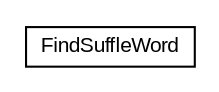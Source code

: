 #!/usr/local/bin/dot
#
# Class diagram 
# Generated by UMLGraph version R5_6 (http://www.umlgraph.org/)
#

digraph G {
	edge [fontname="arial",fontsize=10,labelfontname="arial",labelfontsize=10];
	node [fontname="arial",fontsize=10,shape=plaintext];
	nodesep=0.25;
	ranksep=0.5;
	// java_oo.word.FindSuffleWord
	c847 [label=<<table title="java_oo.word.FindSuffleWord" border="0" cellborder="1" cellspacing="0" cellpadding="2" port="p" href="./FindSuffleWord.html">
		<tr><td><table border="0" cellspacing="0" cellpadding="1">
<tr><td align="center" balign="center"> FindSuffleWord </td></tr>
		</table></td></tr>
		</table>>, URL="./FindSuffleWord.html", fontname="arial", fontcolor="black", fontsize=10.0];
}

